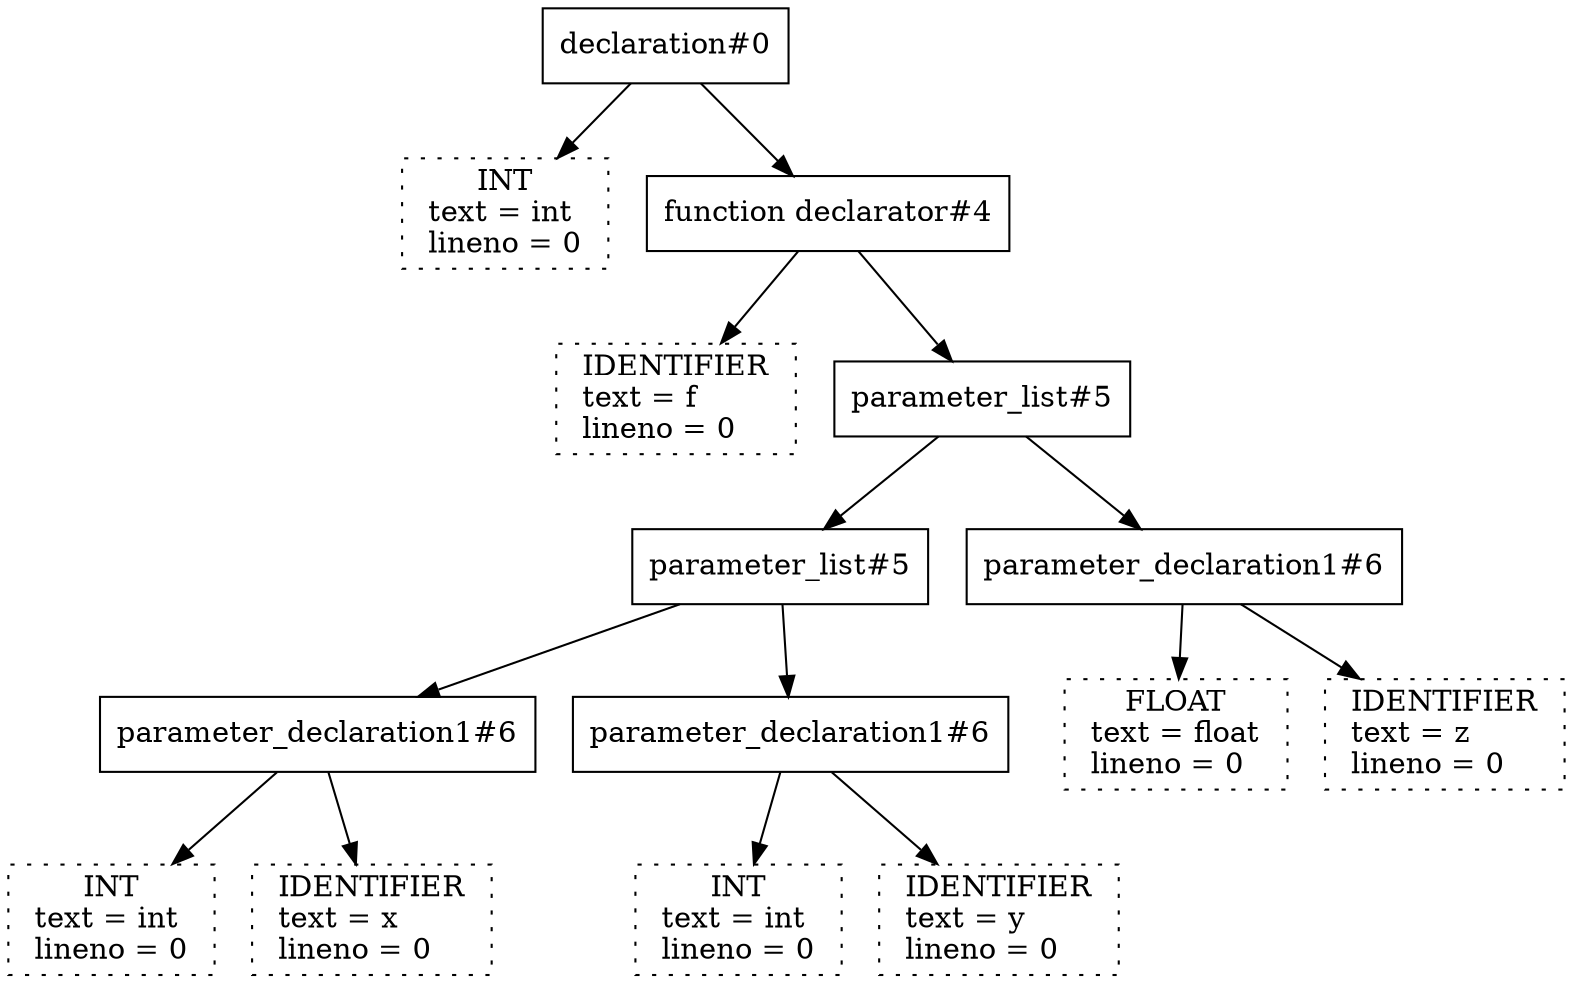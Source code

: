 digraph {
N19 [shape=box label="declaration#0"];
N19 -> N0;
N0 [shape=box style=dotted label=" INT \n text = int \l lineno = 0 \l"];
N19 -> N18;
N18 [shape=box label="function declarator#4"];
N18 -> N1;
N1 [shape=box style=dotted label=" IDENTIFIER \n text = f \l lineno = 0 \l"];
N18 -> N16;
N16 [shape=box label="parameter_list#5"];
N16 -> N11;
N11 [shape=box label="parameter_list#5"];
N11 -> N6;
N6 [shape=box label="parameter_declaration1#6"];
N6 -> N3;
N3 [shape=box style=dotted label=" INT \n text = int \l lineno = 0 \l"];
N6 -> N4;
N4 [shape=box style=dotted label=" IDENTIFIER \n text = x \l lineno = 0 \l"];
N11 -> N10;
N10 [shape=box label="parameter_declaration1#6"];
N10 -> N7;
N7 [shape=box style=dotted label=" INT \n text = int \l lineno = 0 \l"];
N10 -> N8;
N8 [shape=box style=dotted label=" IDENTIFIER \n text = y \l lineno = 0 \l"];
N16 -> N15;
N15 [shape=box label="parameter_declaration1#6"];
N15 -> N12;
N12 [shape=box style=dotted label=" FLOAT \n text = float \l lineno = 0 \l"];
N15 -> N13;
N13 [shape=box style=dotted label=" IDENTIFIER \n text = z \l lineno = 0 \l"];
}
